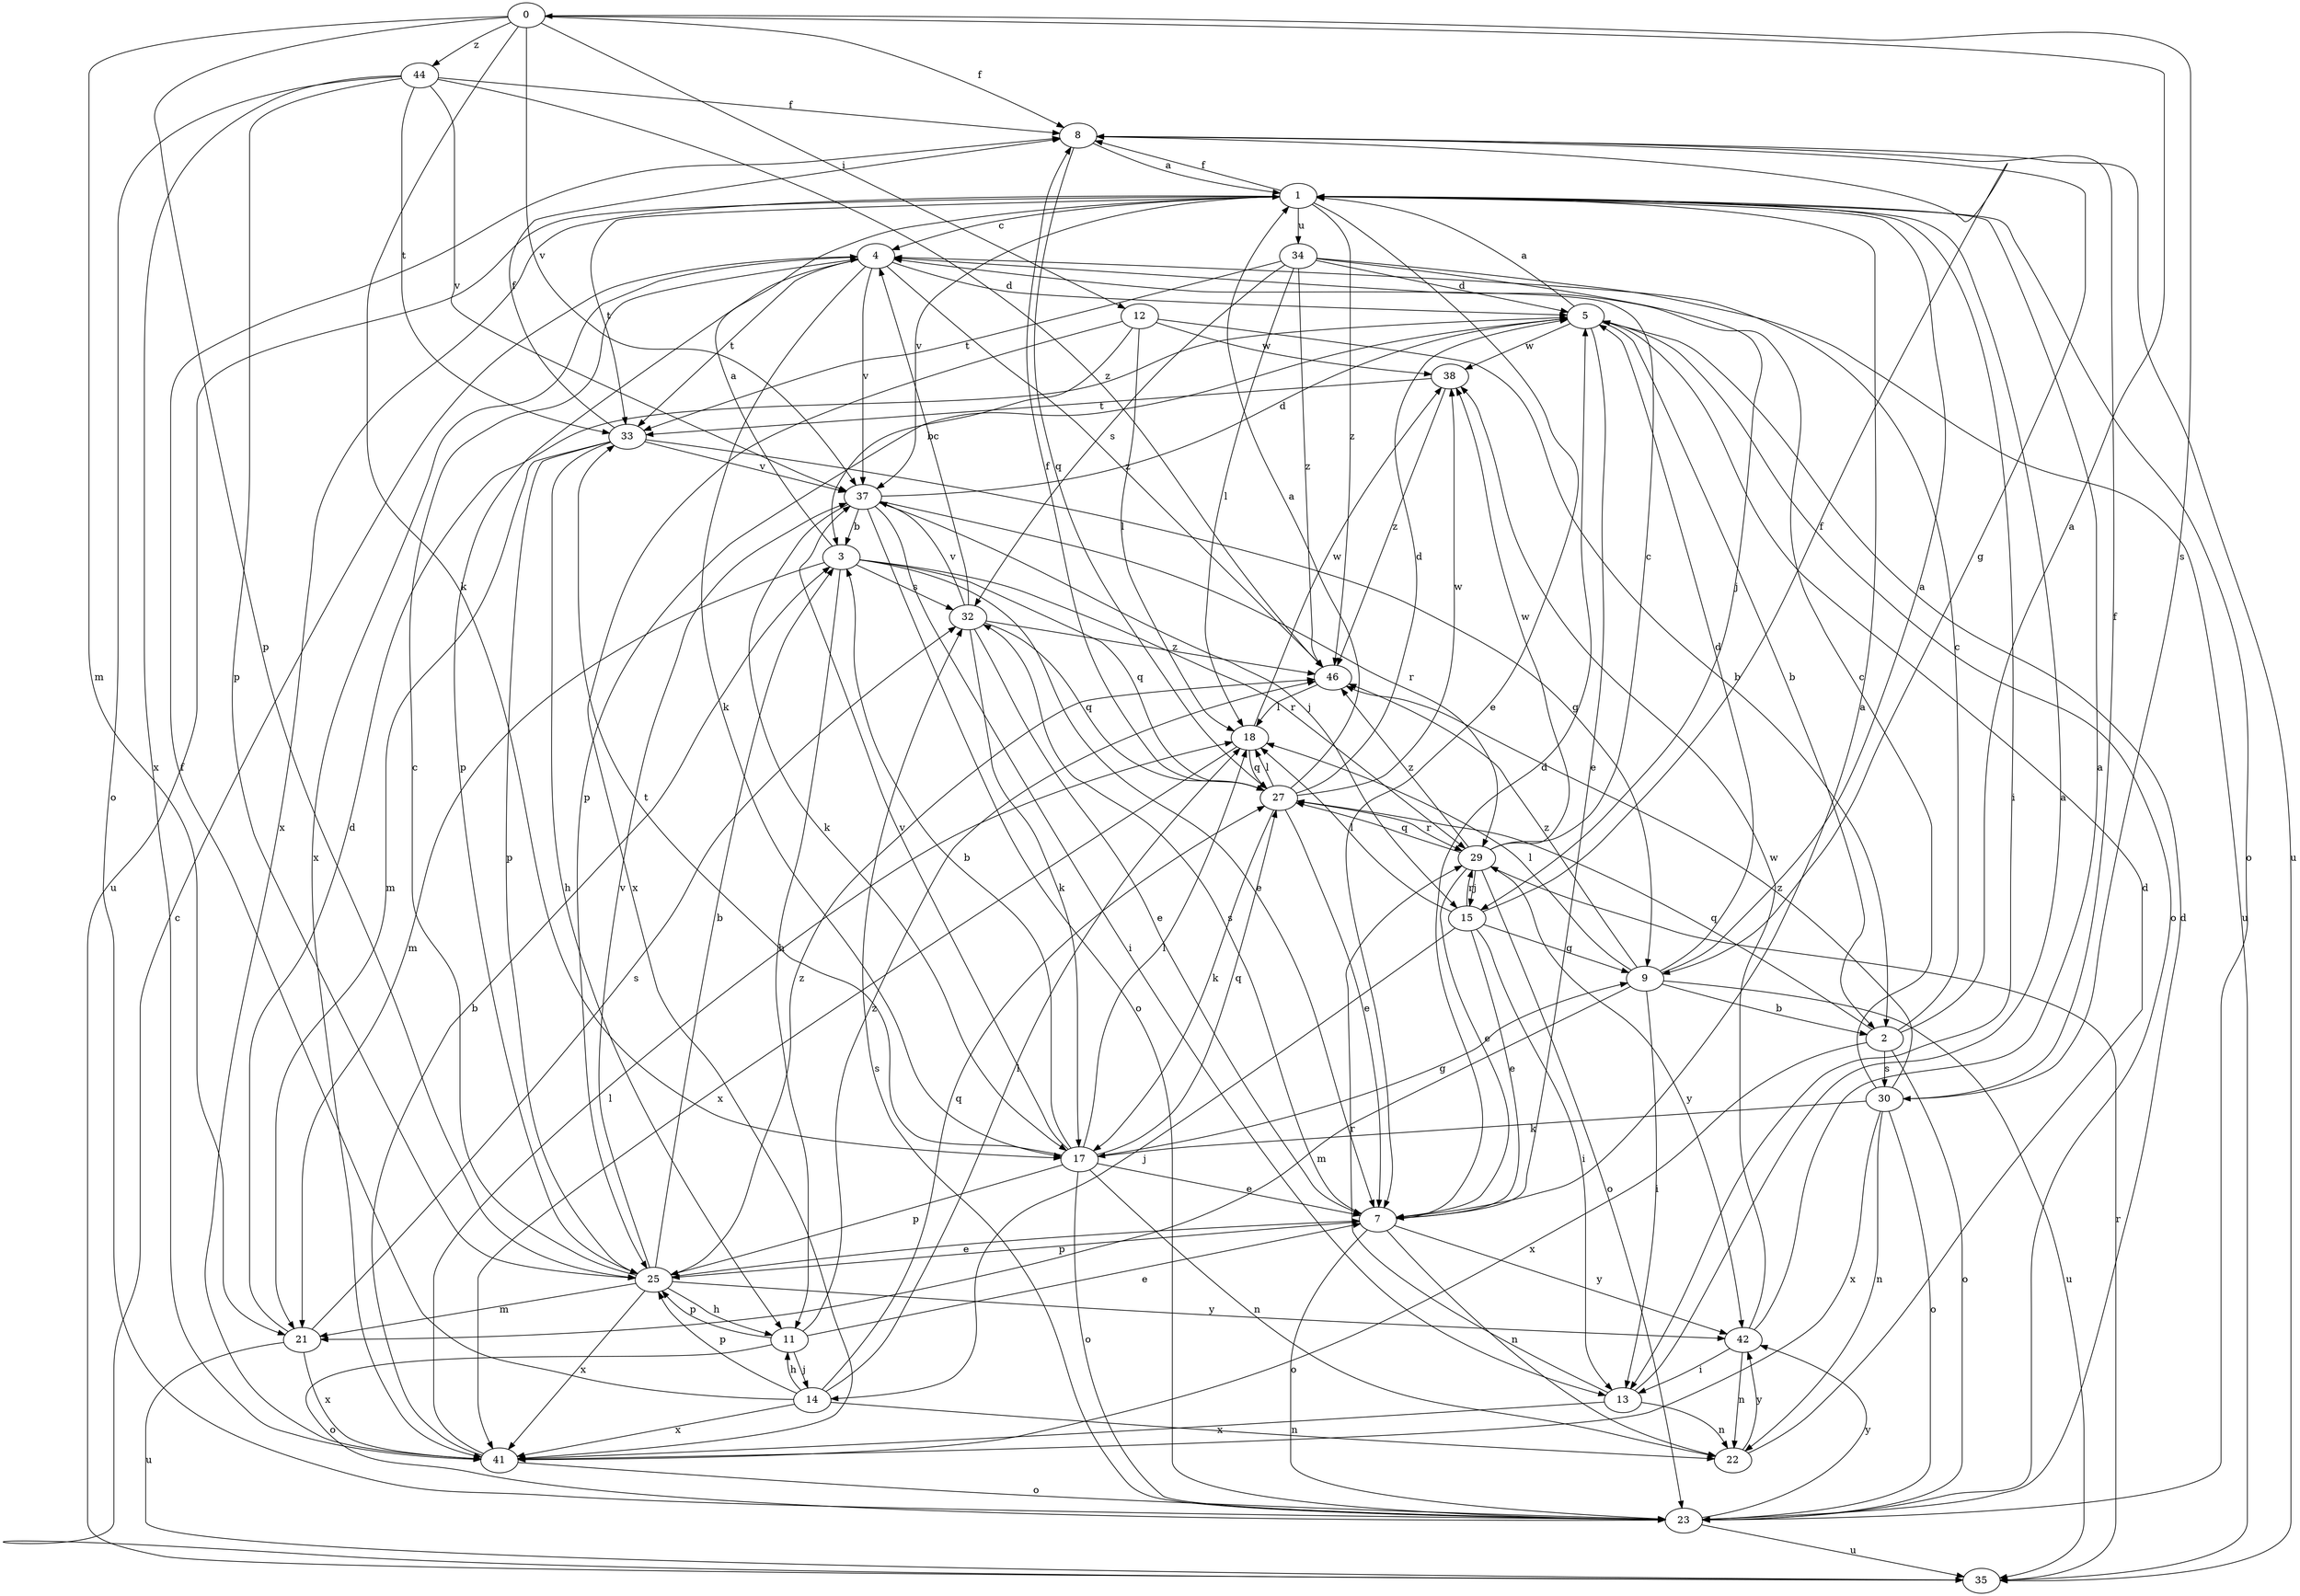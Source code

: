 strict digraph  {
0;
1;
2;
3;
4;
5;
7;
8;
9;
11;
12;
13;
14;
15;
17;
18;
21;
22;
23;
25;
27;
29;
30;
32;
33;
34;
35;
37;
38;
41;
42;
44;
46;
0 -> 8  [label=f];
0 -> 12  [label=i];
0 -> 17  [label=k];
0 -> 21  [label=m];
0 -> 25  [label=p];
0 -> 30  [label=s];
0 -> 37  [label=v];
0 -> 44  [label=z];
1 -> 4  [label=c];
1 -> 7  [label=e];
1 -> 8  [label=f];
1 -> 13  [label=i];
1 -> 23  [label=o];
1 -> 33  [label=t];
1 -> 34  [label=u];
1 -> 35  [label=u];
1 -> 37  [label=v];
1 -> 41  [label=x];
1 -> 46  [label=z];
2 -> 0  [label=a];
2 -> 4  [label=c];
2 -> 23  [label=o];
2 -> 27  [label=q];
2 -> 30  [label=s];
2 -> 41  [label=x];
3 -> 1  [label=a];
3 -> 7  [label=e];
3 -> 11  [label=h];
3 -> 21  [label=m];
3 -> 27  [label=q];
3 -> 29  [label=r];
3 -> 32  [label=s];
4 -> 5  [label=d];
4 -> 17  [label=k];
4 -> 25  [label=p];
4 -> 33  [label=t];
4 -> 37  [label=v];
4 -> 41  [label=x];
4 -> 46  [label=z];
5 -> 1  [label=a];
5 -> 2  [label=b];
5 -> 7  [label=e];
5 -> 23  [label=o];
5 -> 25  [label=p];
5 -> 38  [label=w];
7 -> 1  [label=a];
7 -> 5  [label=d];
7 -> 22  [label=n];
7 -> 23  [label=o];
7 -> 25  [label=p];
7 -> 32  [label=s];
7 -> 42  [label=y];
8 -> 1  [label=a];
8 -> 9  [label=g];
8 -> 27  [label=q];
8 -> 35  [label=u];
9 -> 1  [label=a];
9 -> 2  [label=b];
9 -> 5  [label=d];
9 -> 13  [label=i];
9 -> 18  [label=l];
9 -> 21  [label=m];
9 -> 35  [label=u];
9 -> 46  [label=z];
11 -> 7  [label=e];
11 -> 14  [label=j];
11 -> 23  [label=o];
11 -> 25  [label=p];
11 -> 46  [label=z];
12 -> 2  [label=b];
12 -> 3  [label=b];
12 -> 18  [label=l];
12 -> 38  [label=w];
12 -> 41  [label=x];
13 -> 1  [label=a];
13 -> 22  [label=n];
13 -> 29  [label=r];
13 -> 41  [label=x];
14 -> 8  [label=f];
14 -> 11  [label=h];
14 -> 18  [label=l];
14 -> 22  [label=n];
14 -> 25  [label=p];
14 -> 27  [label=q];
14 -> 41  [label=x];
15 -> 7  [label=e];
15 -> 8  [label=f];
15 -> 9  [label=g];
15 -> 13  [label=i];
15 -> 14  [label=j];
15 -> 18  [label=l];
15 -> 29  [label=r];
17 -> 3  [label=b];
17 -> 7  [label=e];
17 -> 9  [label=g];
17 -> 18  [label=l];
17 -> 22  [label=n];
17 -> 23  [label=o];
17 -> 25  [label=p];
17 -> 27  [label=q];
17 -> 33  [label=t];
17 -> 37  [label=v];
18 -> 27  [label=q];
18 -> 38  [label=w];
18 -> 41  [label=x];
21 -> 5  [label=d];
21 -> 32  [label=s];
21 -> 35  [label=u];
21 -> 41  [label=x];
22 -> 5  [label=d];
22 -> 42  [label=y];
23 -> 5  [label=d];
23 -> 32  [label=s];
23 -> 35  [label=u];
23 -> 42  [label=y];
25 -> 3  [label=b];
25 -> 4  [label=c];
25 -> 7  [label=e];
25 -> 11  [label=h];
25 -> 21  [label=m];
25 -> 37  [label=v];
25 -> 41  [label=x];
25 -> 42  [label=y];
25 -> 46  [label=z];
27 -> 1  [label=a];
27 -> 5  [label=d];
27 -> 7  [label=e];
27 -> 8  [label=f];
27 -> 17  [label=k];
27 -> 18  [label=l];
27 -> 29  [label=r];
27 -> 38  [label=w];
29 -> 4  [label=c];
29 -> 7  [label=e];
29 -> 15  [label=j];
29 -> 23  [label=o];
29 -> 27  [label=q];
29 -> 38  [label=w];
29 -> 42  [label=y];
29 -> 46  [label=z];
30 -> 4  [label=c];
30 -> 8  [label=f];
30 -> 17  [label=k];
30 -> 22  [label=n];
30 -> 23  [label=o];
30 -> 41  [label=x];
30 -> 46  [label=z];
32 -> 4  [label=c];
32 -> 7  [label=e];
32 -> 17  [label=k];
32 -> 27  [label=q];
32 -> 37  [label=v];
32 -> 46  [label=z];
33 -> 8  [label=f];
33 -> 9  [label=g];
33 -> 11  [label=h];
33 -> 21  [label=m];
33 -> 25  [label=p];
33 -> 37  [label=v];
34 -> 5  [label=d];
34 -> 15  [label=j];
34 -> 18  [label=l];
34 -> 32  [label=s];
34 -> 33  [label=t];
34 -> 35  [label=u];
34 -> 46  [label=z];
35 -> 4  [label=c];
35 -> 29  [label=r];
37 -> 3  [label=b];
37 -> 5  [label=d];
37 -> 13  [label=i];
37 -> 15  [label=j];
37 -> 17  [label=k];
37 -> 23  [label=o];
37 -> 29  [label=r];
38 -> 33  [label=t];
38 -> 46  [label=z];
41 -> 3  [label=b];
41 -> 18  [label=l];
41 -> 23  [label=o];
42 -> 1  [label=a];
42 -> 13  [label=i];
42 -> 22  [label=n];
42 -> 38  [label=w];
44 -> 8  [label=f];
44 -> 23  [label=o];
44 -> 25  [label=p];
44 -> 33  [label=t];
44 -> 37  [label=v];
44 -> 41  [label=x];
44 -> 46  [label=z];
46 -> 18  [label=l];
}
